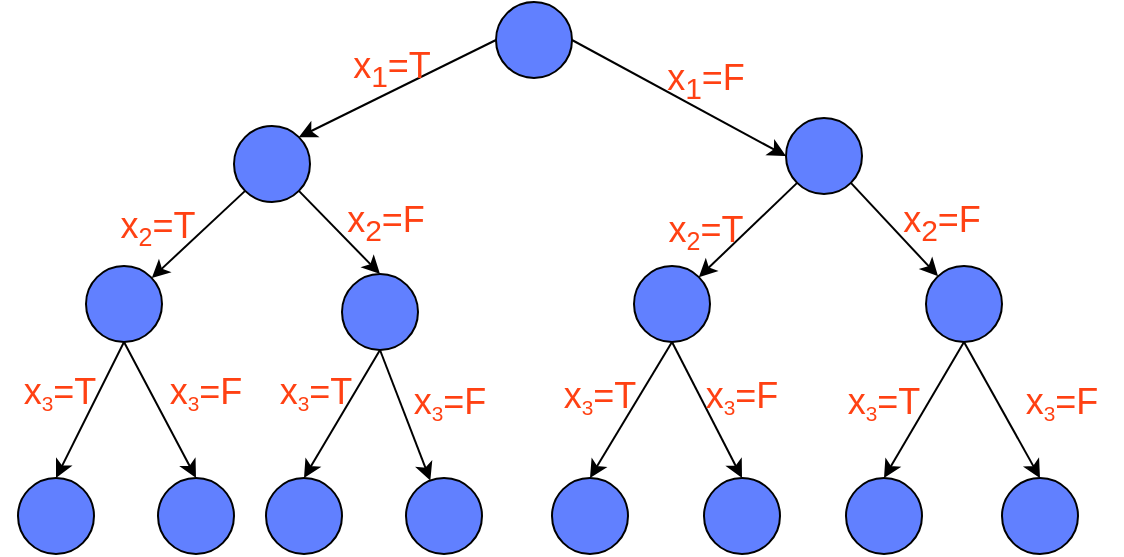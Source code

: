 <mxfile version="27.2.0">
  <diagram name="第 1 页" id="ht69kfsUbJa5u0ixjsvl">
    <mxGraphModel dx="1273" dy="604" grid="0" gridSize="10" guides="1" tooltips="1" connect="1" arrows="1" fold="1" page="1" pageScale="1" pageWidth="827" pageHeight="1169" math="0" shadow="0">
      <root>
        <mxCell id="0" />
        <mxCell id="1" parent="0" />
        <mxCell id="3bQ-jUhXgWFOpYzX4cHb-1" value="" style="ellipse;whiteSpace=wrap;html=1;aspect=fixed;fillColor=#6180FF;" vertex="1" parent="1">
          <mxGeometry x="254" y="109" width="38" height="38" as="geometry" />
        </mxCell>
        <mxCell id="3bQ-jUhXgWFOpYzX4cHb-2" value="" style="ellipse;whiteSpace=wrap;html=1;aspect=fixed;fillColor=#6180FF;" vertex="1" parent="1">
          <mxGeometry x="123" y="171" width="38" height="38" as="geometry" />
        </mxCell>
        <mxCell id="3bQ-jUhXgWFOpYzX4cHb-3" value="" style="ellipse;whiteSpace=wrap;html=1;aspect=fixed;fillColor=#6180FF;" vertex="1" parent="1">
          <mxGeometry x="399" y="167" width="38" height="38" as="geometry" />
        </mxCell>
        <mxCell id="3bQ-jUhXgWFOpYzX4cHb-4" value="" style="ellipse;whiteSpace=wrap;html=1;aspect=fixed;fillColor=#6180FF;" vertex="1" parent="1">
          <mxGeometry x="49" y="241" width="38" height="38" as="geometry" />
        </mxCell>
        <mxCell id="3bQ-jUhXgWFOpYzX4cHb-5" value="" style="ellipse;whiteSpace=wrap;html=1;aspect=fixed;fillColor=#6180FF;" vertex="1" parent="1">
          <mxGeometry x="177" y="245" width="38" height="38" as="geometry" />
        </mxCell>
        <mxCell id="3bQ-jUhXgWFOpYzX4cHb-6" value="" style="ellipse;whiteSpace=wrap;html=1;aspect=fixed;fillColor=#6180FF;" vertex="1" parent="1">
          <mxGeometry x="323" y="241" width="38" height="38" as="geometry" />
        </mxCell>
        <mxCell id="3bQ-jUhXgWFOpYzX4cHb-7" value="" style="ellipse;whiteSpace=wrap;html=1;aspect=fixed;fillColor=#6180FF;" vertex="1" parent="1">
          <mxGeometry x="469" y="241" width="38" height="38" as="geometry" />
        </mxCell>
        <mxCell id="3bQ-jUhXgWFOpYzX4cHb-8" value="" style="ellipse;whiteSpace=wrap;html=1;aspect=fixed;fillColor=#6180FF;" vertex="1" parent="1">
          <mxGeometry x="15" y="347" width="38" height="38" as="geometry" />
        </mxCell>
        <mxCell id="3bQ-jUhXgWFOpYzX4cHb-9" value="" style="ellipse;whiteSpace=wrap;html=1;aspect=fixed;fillColor=#6180FF;" vertex="1" parent="1">
          <mxGeometry x="85" y="347" width="38" height="38" as="geometry" />
        </mxCell>
        <mxCell id="3bQ-jUhXgWFOpYzX4cHb-10" value="" style="ellipse;whiteSpace=wrap;html=1;aspect=fixed;fillColor=#6180FF;" vertex="1" parent="1">
          <mxGeometry x="139" y="347" width="38" height="38" as="geometry" />
        </mxCell>
        <mxCell id="3bQ-jUhXgWFOpYzX4cHb-11" value="" style="ellipse;whiteSpace=wrap;html=1;aspect=fixed;fillColor=#6180FF;" vertex="1" parent="1">
          <mxGeometry x="209" y="347" width="38" height="38" as="geometry" />
        </mxCell>
        <mxCell id="3bQ-jUhXgWFOpYzX4cHb-12" value="" style="ellipse;whiteSpace=wrap;html=1;aspect=fixed;fillColor=#6180FF;" vertex="1" parent="1">
          <mxGeometry x="282" y="347" width="38" height="38" as="geometry" />
        </mxCell>
        <mxCell id="3bQ-jUhXgWFOpYzX4cHb-13" value="" style="ellipse;whiteSpace=wrap;html=1;aspect=fixed;fillColor=#6180FF;" vertex="1" parent="1">
          <mxGeometry x="358" y="347" width="38" height="38" as="geometry" />
        </mxCell>
        <mxCell id="3bQ-jUhXgWFOpYzX4cHb-14" value="" style="ellipse;whiteSpace=wrap;html=1;aspect=fixed;fillColor=#6180FF;" vertex="1" parent="1">
          <mxGeometry x="429" y="347" width="38" height="38" as="geometry" />
        </mxCell>
        <mxCell id="3bQ-jUhXgWFOpYzX4cHb-15" value="" style="ellipse;whiteSpace=wrap;html=1;aspect=fixed;fillColor=#6180FF;" vertex="1" parent="1">
          <mxGeometry x="507" y="347" width="38" height="38" as="geometry" />
        </mxCell>
        <mxCell id="3bQ-jUhXgWFOpYzX4cHb-16" value="" style="endArrow=classic;html=1;rounded=0;exitX=0;exitY=0.5;exitDx=0;exitDy=0;entryX=1;entryY=0;entryDx=0;entryDy=0;" edge="1" parent="1" source="3bQ-jUhXgWFOpYzX4cHb-1" target="3bQ-jUhXgWFOpYzX4cHb-2">
          <mxGeometry width="50" height="50" relative="1" as="geometry">
            <mxPoint x="251" y="317" as="sourcePoint" />
            <mxPoint x="301" y="267" as="targetPoint" />
          </mxGeometry>
        </mxCell>
        <mxCell id="3bQ-jUhXgWFOpYzX4cHb-17" value="" style="endArrow=classic;html=1;rounded=0;exitX=1;exitY=0.5;exitDx=0;exitDy=0;entryX=0;entryY=0.5;entryDx=0;entryDy=0;" edge="1" parent="1" source="3bQ-jUhXgWFOpYzX4cHb-1" target="3bQ-jUhXgWFOpYzX4cHb-3">
          <mxGeometry width="50" height="50" relative="1" as="geometry">
            <mxPoint x="251" y="317" as="sourcePoint" />
            <mxPoint x="301" y="267" as="targetPoint" />
          </mxGeometry>
        </mxCell>
        <mxCell id="3bQ-jUhXgWFOpYzX4cHb-19" value="&lt;font style=&quot;font-size: 18px; color: rgb(255, 65, 19);&quot;&gt;x&lt;sub style=&quot;&quot;&gt;1&lt;/sub&gt;=T&lt;/font&gt;" style="text;html=1;align=center;verticalAlign=middle;whiteSpace=wrap;rounded=0;" vertex="1" parent="1">
          <mxGeometry x="172" y="128" width="60" height="30" as="geometry" />
        </mxCell>
        <mxCell id="3bQ-jUhXgWFOpYzX4cHb-20" value="&lt;font style=&quot;font-size: 18px; color: rgb(255, 65, 19);&quot;&gt;x&lt;sub style=&quot;&quot;&gt;1&lt;/sub&gt;=F&lt;/font&gt;" style="text;html=1;align=center;verticalAlign=middle;whiteSpace=wrap;rounded=0;" vertex="1" parent="1">
          <mxGeometry x="329" y="134" width="60" height="30" as="geometry" />
        </mxCell>
        <mxCell id="3bQ-jUhXgWFOpYzX4cHb-21" value="" style="endArrow=classic;html=1;rounded=0;exitX=0;exitY=1;exitDx=0;exitDy=0;" edge="1" parent="1" source="3bQ-jUhXgWFOpYzX4cHb-2" target="3bQ-jUhXgWFOpYzX4cHb-4">
          <mxGeometry width="50" height="50" relative="1" as="geometry">
            <mxPoint x="601" y="343" as="sourcePoint" />
            <mxPoint x="651" y="293" as="targetPoint" />
          </mxGeometry>
        </mxCell>
        <mxCell id="3bQ-jUhXgWFOpYzX4cHb-22" value="" style="endArrow=classic;html=1;rounded=0;exitX=1;exitY=1;exitDx=0;exitDy=0;entryX=0.5;entryY=0;entryDx=0;entryDy=0;" edge="1" parent="1" source="3bQ-jUhXgWFOpYzX4cHb-2" target="3bQ-jUhXgWFOpYzX4cHb-5">
          <mxGeometry width="50" height="50" relative="1" as="geometry">
            <mxPoint x="601" y="343" as="sourcePoint" />
            <mxPoint x="651" y="293" as="targetPoint" />
          </mxGeometry>
        </mxCell>
        <mxCell id="3bQ-jUhXgWFOpYzX4cHb-23" value="" style="endArrow=classic;html=1;rounded=0;exitX=0;exitY=1;exitDx=0;exitDy=0;entryX=1;entryY=0;entryDx=0;entryDy=0;" edge="1" parent="1" source="3bQ-jUhXgWFOpYzX4cHb-3" target="3bQ-jUhXgWFOpYzX4cHb-6">
          <mxGeometry width="50" height="50" relative="1" as="geometry">
            <mxPoint x="298" y="231" as="sourcePoint" />
            <mxPoint x="323" y="295" as="targetPoint" />
          </mxGeometry>
        </mxCell>
        <mxCell id="3bQ-jUhXgWFOpYzX4cHb-24" value="" style="endArrow=classic;html=1;rounded=0;exitX=1;exitY=1;exitDx=0;exitDy=0;" edge="1" parent="1" source="3bQ-jUhXgWFOpYzX4cHb-3" target="3bQ-jUhXgWFOpYzX4cHb-7">
          <mxGeometry width="50" height="50" relative="1" as="geometry">
            <mxPoint x="425" y="232" as="sourcePoint" />
            <mxPoint x="450" y="296" as="targetPoint" />
          </mxGeometry>
        </mxCell>
        <mxCell id="3bQ-jUhXgWFOpYzX4cHb-25" value="" style="endArrow=classic;html=1;rounded=0;exitX=0.5;exitY=1;exitDx=0;exitDy=0;entryX=0.5;entryY=0;entryDx=0;entryDy=0;" edge="1" parent="1" source="3bQ-jUhXgWFOpYzX4cHb-4" target="3bQ-jUhXgWFOpYzX4cHb-8">
          <mxGeometry width="50" height="50" relative="1" as="geometry">
            <mxPoint x="38" y="340" as="sourcePoint" />
            <mxPoint x="63" y="404" as="targetPoint" />
          </mxGeometry>
        </mxCell>
        <mxCell id="3bQ-jUhXgWFOpYzX4cHb-26" value="" style="endArrow=classic;html=1;rounded=0;exitX=0.5;exitY=1;exitDx=0;exitDy=0;entryX=0.5;entryY=0;entryDx=0;entryDy=0;" edge="1" parent="1" source="3bQ-jUhXgWFOpYzX4cHb-4" target="3bQ-jUhXgWFOpYzX4cHb-9">
          <mxGeometry width="50" height="50" relative="1" as="geometry">
            <mxPoint x="73" y="339" as="sourcePoint" />
            <mxPoint x="98" y="403" as="targetPoint" />
          </mxGeometry>
        </mxCell>
        <mxCell id="3bQ-jUhXgWFOpYzX4cHb-27" value="" style="endArrow=classic;html=1;rounded=0;exitX=0.5;exitY=1;exitDx=0;exitDy=0;entryX=0.5;entryY=0;entryDx=0;entryDy=0;" edge="1" parent="1" source="3bQ-jUhXgWFOpYzX4cHb-5" target="3bQ-jUhXgWFOpYzX4cHb-10">
          <mxGeometry width="50" height="50" relative="1" as="geometry">
            <mxPoint x="149" y="313" as="sourcePoint" />
            <mxPoint x="174" y="377" as="targetPoint" />
          </mxGeometry>
        </mxCell>
        <mxCell id="3bQ-jUhXgWFOpYzX4cHb-28" value="" style="endArrow=classic;html=1;rounded=0;exitX=0.5;exitY=1;exitDx=0;exitDy=0;" edge="1" parent="1" source="3bQ-jUhXgWFOpYzX4cHb-5" target="3bQ-jUhXgWFOpYzX4cHb-11">
          <mxGeometry width="50" height="50" relative="1" as="geometry">
            <mxPoint x="189" y="324" as="sourcePoint" />
            <mxPoint x="214" y="388" as="targetPoint" />
          </mxGeometry>
        </mxCell>
        <mxCell id="3bQ-jUhXgWFOpYzX4cHb-29" value="" style="endArrow=classic;html=1;rounded=0;exitX=0.5;exitY=1;exitDx=0;exitDy=0;entryX=0.5;entryY=0;entryDx=0;entryDy=0;" edge="1" parent="1" source="3bQ-jUhXgWFOpYzX4cHb-6" target="3bQ-jUhXgWFOpYzX4cHb-12">
          <mxGeometry width="50" height="50" relative="1" as="geometry">
            <mxPoint x="315" y="332" as="sourcePoint" />
            <mxPoint x="340" y="396" as="targetPoint" />
          </mxGeometry>
        </mxCell>
        <mxCell id="3bQ-jUhXgWFOpYzX4cHb-30" value="" style="endArrow=classic;html=1;rounded=0;exitX=0.5;exitY=1;exitDx=0;exitDy=0;entryX=0.5;entryY=0;entryDx=0;entryDy=0;" edge="1" parent="1" source="3bQ-jUhXgWFOpYzX4cHb-6" target="3bQ-jUhXgWFOpYzX4cHb-13">
          <mxGeometry width="50" height="50" relative="1" as="geometry">
            <mxPoint x="347" y="326" as="sourcePoint" />
            <mxPoint x="372" y="390" as="targetPoint" />
          </mxGeometry>
        </mxCell>
        <mxCell id="3bQ-jUhXgWFOpYzX4cHb-31" value="" style="endArrow=classic;html=1;rounded=0;exitX=0.5;exitY=1;exitDx=0;exitDy=0;entryX=0.5;entryY=0;entryDx=0;entryDy=0;" edge="1" parent="1" source="3bQ-jUhXgWFOpYzX4cHb-7" target="3bQ-jUhXgWFOpYzX4cHb-14">
          <mxGeometry width="50" height="50" relative="1" as="geometry">
            <mxPoint x="488" y="283" as="sourcePoint" />
            <mxPoint x="458" y="347" as="targetPoint" />
          </mxGeometry>
        </mxCell>
        <mxCell id="3bQ-jUhXgWFOpYzX4cHb-32" value="" style="endArrow=classic;html=1;rounded=0;exitX=0.5;exitY=1;exitDx=0;exitDy=0;entryX=0.5;entryY=0;entryDx=0;entryDy=0;" edge="1" parent="1" source="3bQ-jUhXgWFOpYzX4cHb-7" target="3bQ-jUhXgWFOpYzX4cHb-15">
          <mxGeometry width="50" height="50" relative="1" as="geometry">
            <mxPoint x="487" y="304" as="sourcePoint" />
            <mxPoint x="512" y="368" as="targetPoint" />
          </mxGeometry>
        </mxCell>
        <mxCell id="3bQ-jUhXgWFOpYzX4cHb-33" value="&lt;font style=&quot;font-size: 18px; color: rgb(255, 65, 19);&quot;&gt;x&lt;/font&gt;&lt;font style=&quot;color: rgb(255, 65, 19); font-size: 15px;&quot;&gt;&lt;sub&gt;2&lt;/sub&gt;&lt;/font&gt;&lt;font style=&quot;color: rgb(255, 65, 19);&quot;&gt;&lt;span style=&quot;font-size: 18px;&quot;&gt;=T&lt;/span&gt;&lt;/font&gt;" style="text;html=1;align=center;verticalAlign=middle;whiteSpace=wrap;rounded=0;" vertex="1" parent="1">
          <mxGeometry x="55" y="207" width="60" height="30" as="geometry" />
        </mxCell>
        <mxCell id="3bQ-jUhXgWFOpYzX4cHb-34" value="&lt;font style=&quot;font-size: 18px; color: rgb(255, 65, 19);&quot;&gt;x&lt;sub style=&quot;&quot;&gt;2&lt;/sub&gt;=F&lt;/font&gt;" style="text;html=1;align=center;verticalAlign=middle;whiteSpace=wrap;rounded=0;" vertex="1" parent="1">
          <mxGeometry x="169" y="205" width="60" height="30" as="geometry" />
        </mxCell>
        <mxCell id="3bQ-jUhXgWFOpYzX4cHb-35" value="&lt;font style=&quot;font-size: 18px; color: rgb(255, 65, 19);&quot;&gt;x&lt;sub style=&quot;&quot;&gt;2&lt;/sub&gt;=F&lt;/font&gt;" style="text;html=1;align=center;verticalAlign=middle;whiteSpace=wrap;rounded=0;" vertex="1" parent="1">
          <mxGeometry x="447" y="205" width="60" height="30" as="geometry" />
        </mxCell>
        <mxCell id="3bQ-jUhXgWFOpYzX4cHb-36" value="&lt;font style=&quot;font-size: 18px; color: rgb(255, 65, 19);&quot;&gt;x&lt;/font&gt;&lt;font style=&quot;color: rgb(255, 65, 19); font-size: 15px;&quot;&gt;&lt;sub&gt;2&lt;/sub&gt;&lt;/font&gt;&lt;font style=&quot;color: rgb(255, 65, 19);&quot;&gt;&lt;span style=&quot;font-size: 18px;&quot;&gt;=T&lt;/span&gt;&lt;/font&gt;" style="text;html=1;align=center;verticalAlign=middle;whiteSpace=wrap;rounded=0;" vertex="1" parent="1">
          <mxGeometry x="329" y="209" width="60" height="30" as="geometry" />
        </mxCell>
        <mxCell id="3bQ-jUhXgWFOpYzX4cHb-37" value="&lt;font style=&quot;font-size: 18px; color: rgb(255, 65, 19);&quot;&gt;x&lt;/font&gt;&lt;font style=&quot;color: rgb(255, 65, 19); font-size: 12.5px;&quot;&gt;&lt;sub&gt;3&lt;/sub&gt;&lt;/font&gt;&lt;font style=&quot;color: rgb(255, 65, 19);&quot;&gt;&lt;span style=&quot;font-size: 18px;&quot;&gt;=T&lt;/span&gt;&lt;/font&gt;" style="text;html=1;align=center;verticalAlign=middle;whiteSpace=wrap;rounded=0;" vertex="1" parent="1">
          <mxGeometry x="6" y="290" width="60" height="30" as="geometry" />
        </mxCell>
        <mxCell id="3bQ-jUhXgWFOpYzX4cHb-39" value="&lt;font style=&quot;font-size: 18px; color: rgb(255, 65, 19);&quot;&gt;x&lt;/font&gt;&lt;font style=&quot;color: rgb(255, 65, 19); font-size: 12.5px;&quot;&gt;&lt;sub&gt;3&lt;/sub&gt;&lt;/font&gt;&lt;font style=&quot;color: rgb(255, 65, 19);&quot;&gt;&lt;span style=&quot;font-size: 18px;&quot;&gt;=T&lt;/span&gt;&lt;/font&gt;" style="text;html=1;align=center;verticalAlign=middle;whiteSpace=wrap;rounded=0;" vertex="1" parent="1">
          <mxGeometry x="134" y="290" width="60" height="30" as="geometry" />
        </mxCell>
        <mxCell id="3bQ-jUhXgWFOpYzX4cHb-40" value="&lt;font style=&quot;font-size: 18px; color: rgb(255, 65, 19);&quot;&gt;x&lt;/font&gt;&lt;font style=&quot;color: rgb(255, 65, 19); font-size: 12.5px;&quot;&gt;&lt;sub&gt;3&lt;/sub&gt;&lt;/font&gt;&lt;font style=&quot;color: rgb(255, 65, 19);&quot;&gt;&lt;span style=&quot;font-size: 18px;&quot;&gt;=T&lt;/span&gt;&lt;/font&gt;" style="text;html=1;align=center;verticalAlign=middle;whiteSpace=wrap;rounded=0;" vertex="1" parent="1">
          <mxGeometry x="276" y="292" width="60" height="30" as="geometry" />
        </mxCell>
        <mxCell id="3bQ-jUhXgWFOpYzX4cHb-41" value="&lt;font style=&quot;font-size: 18px; color: rgb(255, 65, 19);&quot;&gt;x&lt;/font&gt;&lt;font style=&quot;color: rgb(255, 65, 19); font-size: 12.5px;&quot;&gt;&lt;sub&gt;3&lt;/sub&gt;&lt;/font&gt;&lt;font style=&quot;color: rgb(255, 65, 19);&quot;&gt;&lt;span style=&quot;font-size: 18px;&quot;&gt;=T&lt;/span&gt;&lt;/font&gt;" style="text;html=1;align=center;verticalAlign=middle;whiteSpace=wrap;rounded=0;" vertex="1" parent="1">
          <mxGeometry x="418" y="295" width="60" height="30" as="geometry" />
        </mxCell>
        <mxCell id="3bQ-jUhXgWFOpYzX4cHb-42" value="&lt;font style=&quot;font-size: 18px; color: rgb(255, 65, 19);&quot;&gt;x&lt;/font&gt;&lt;font style=&quot;color: rgb(255, 65, 19); font-size: 12.5px;&quot;&gt;&lt;sub&gt;3&lt;/sub&gt;&lt;/font&gt;&lt;font style=&quot;color: rgb(255, 65, 19);&quot;&gt;&lt;span style=&quot;font-size: 18px;&quot;&gt;=F&lt;/span&gt;&lt;/font&gt;" style="text;html=1;align=center;verticalAlign=middle;whiteSpace=wrap;rounded=0;" vertex="1" parent="1">
          <mxGeometry x="507" y="295" width="60" height="30" as="geometry" />
        </mxCell>
        <mxCell id="3bQ-jUhXgWFOpYzX4cHb-43" value="&lt;font style=&quot;font-size: 18px; color: rgb(255, 65, 19);&quot;&gt;x&lt;/font&gt;&lt;font style=&quot;color: rgb(255, 65, 19); font-size: 12.5px;&quot;&gt;&lt;sub&gt;3&lt;/sub&gt;&lt;/font&gt;&lt;font style=&quot;color: rgb(255, 65, 19);&quot;&gt;&lt;span style=&quot;font-size: 18px;&quot;&gt;=F&lt;/span&gt;&lt;/font&gt;" style="text;html=1;align=center;verticalAlign=middle;whiteSpace=wrap;rounded=0;" vertex="1" parent="1">
          <mxGeometry x="347" y="292" width="60" height="30" as="geometry" />
        </mxCell>
        <mxCell id="3bQ-jUhXgWFOpYzX4cHb-44" value="&lt;font style=&quot;font-size: 18px; color: rgb(255, 65, 19);&quot;&gt;x&lt;/font&gt;&lt;font style=&quot;color: rgb(255, 65, 19); font-size: 12.5px;&quot;&gt;&lt;sub&gt;3&lt;/sub&gt;&lt;/font&gt;&lt;font style=&quot;color: rgb(255, 65, 19);&quot;&gt;&lt;span style=&quot;font-size: 18px;&quot;&gt;=F&lt;/span&gt;&lt;/font&gt;" style="text;html=1;align=center;verticalAlign=middle;whiteSpace=wrap;rounded=0;" vertex="1" parent="1">
          <mxGeometry x="201" y="295" width="60" height="30" as="geometry" />
        </mxCell>
        <mxCell id="3bQ-jUhXgWFOpYzX4cHb-45" value="&lt;font style=&quot;font-size: 18px; color: rgb(255, 65, 19);&quot;&gt;x&lt;/font&gt;&lt;font style=&quot;color: rgb(255, 65, 19); font-size: 12.5px;&quot;&gt;&lt;sub&gt;3&lt;/sub&gt;&lt;/font&gt;&lt;font style=&quot;color: rgb(255, 65, 19);&quot;&gt;&lt;span style=&quot;font-size: 18px;&quot;&gt;=F&lt;/span&gt;&lt;/font&gt;" style="text;html=1;align=center;verticalAlign=middle;whiteSpace=wrap;rounded=0;" vertex="1" parent="1">
          <mxGeometry x="79" y="290" width="60" height="30" as="geometry" />
        </mxCell>
      </root>
    </mxGraphModel>
  </diagram>
</mxfile>

